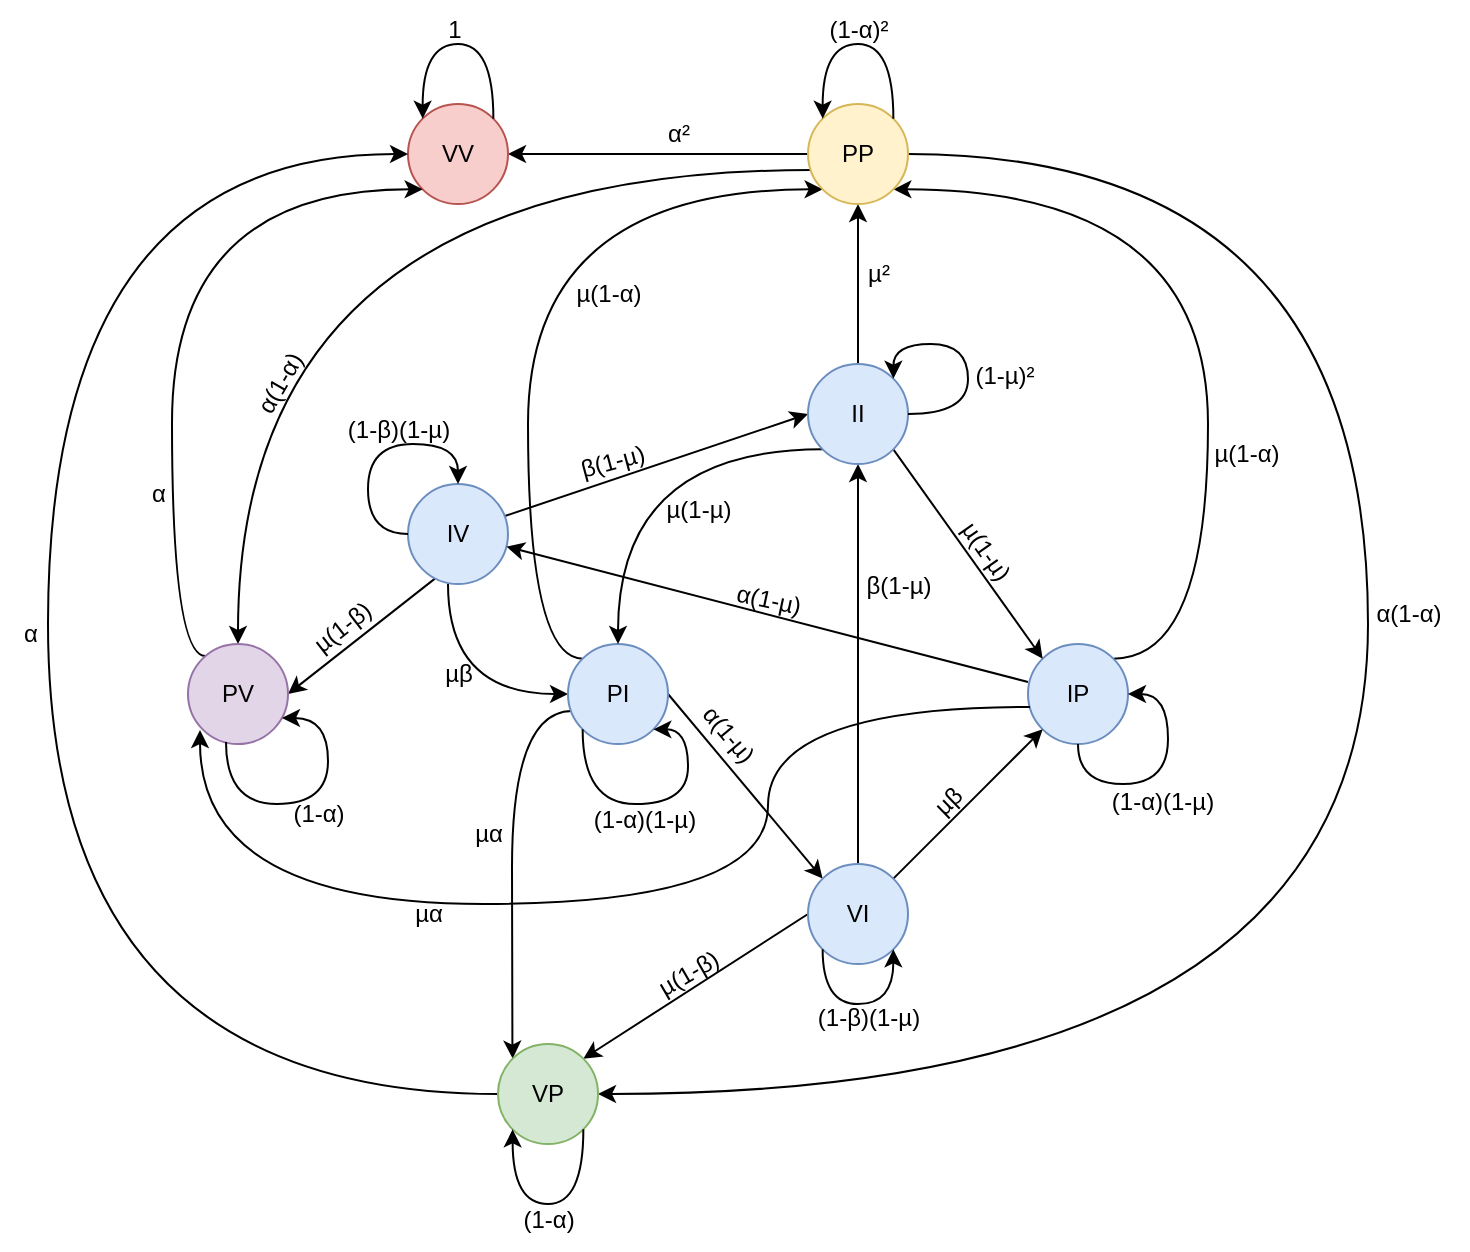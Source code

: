 <mxfile version="24.1.0" type="device">
  <diagram name="Page-1" id="hgepdnlPc19Tm47rtNh-">
    <mxGraphModel dx="819" dy="478" grid="0" gridSize="10" guides="1" tooltips="1" connect="1" arrows="1" fold="1" page="1" pageScale="1" pageWidth="1169" pageHeight="827" background="none" math="0" shadow="0">
      <root>
        <mxCell id="0" />
        <mxCell id="1" parent="0" />
        <mxCell id="3AJHq0nWAjhujt2IRdmU-25" style="edgeStyle=orthogonalEdgeStyle;curved=1;rounded=0;orthogonalLoop=1;jettySize=auto;html=1;exitX=0.5;exitY=1;exitDx=0;exitDy=0;entryX=0;entryY=0.5;entryDx=0;entryDy=0;" parent="1" target="3AJHq0nWAjhujt2IRdmU-30" edge="1">
          <mxGeometry relative="1" as="geometry">
            <mxPoint x="270.0" y="300.0" as="sourcePoint" />
            <mxPoint x="310" y="395" as="targetPoint" />
            <Array as="points">
              <mxPoint x="270" y="355" />
            </Array>
          </mxGeometry>
        </mxCell>
        <mxCell id="3AJHq0nWAjhujt2IRdmU-12" value="(1-β&lt;span style=&quot;color: rgba(0, 0, 0, 0); font-family: monospace; font-size: 0px; text-align: start;&quot;&gt;%3CmxGraphModel%3E%3Croot%3E%3CmxCell%20id%3D%220%22%2F%3E%3CmxCell%20id%3D%221%22%20parent%3D%220%22%2F%3E%3CmxCell%20id%3D%222%22%20value%3D%22%CE%B2%22%20style%3D%22text%3Bhtml%3D1%3Balign%3Dcenter%3BverticalAlign%3Dmiddle%3Bresizable%3D0%3Bpoints%3D%5B%5D%3Bautosize%3D1%3BstrokeColor%3Dnone%3BfillColor%3Dnone%3B%22%20vertex%3D%221%22%20parent%3D%221%22%3E%3CmxGeometry%20x%3D%2285%22%20y%3D%2278%22%20width%3D%2230%22%20height%3D%2230%22%20as%3D%22geometry%22%2F%3E%3C%2FmxCell%3E%3C%2Froot%3E%3C%2FmxGraphModel%3E&lt;/span&gt;&lt;span style=&quot;color: rgba(0, 0, 0, 0); font-family: monospace; font-size: 0px; text-align: start;&quot;&gt;%3CmxGraphModel%3E%3Croot%3E%3CmxCell%20id%3D%220%22%2F%3E%3CmxCell%20id%3D%221%22%20parent%3D%220%22%2F%3E%3CmxCell%20id%3D%222%22%20value%3D%22%CE%B2%22%20style%3D%22text%3Bhtml%3D1%3Balign%3Dcenter%3BverticalAlign%3Dmiddle%3Bresizable%3D0%3Bpoints%3D%5B%5D%3Bautosize%3D1%3BstrokeColor%3Dnone%3BfillColor%3Dnone%3B%22%20vertex%3D%221%22%20parent%3D%221%22%3E%3CmxGeometry%20x%3D%2285%22%20y%3D%2278%22%20width%3D%2230%22%20height%3D%2230%22%20as%3D%22geometry%22%2F%3E%3C%2FmxCell%3E%3C%2Froot%3E%3C%2FmxGraphModel%3E&lt;/span&gt;)(1-µ)" style="text;html=1;align=center;verticalAlign=middle;resizable=0;points=[];autosize=1;strokeColor=none;fillColor=none;" parent="1" vertex="1">
          <mxGeometry x="210" y="208" width="70" height="30" as="geometry" />
        </mxCell>
        <mxCell id="3AJHq0nWAjhujt2IRdmU-21" value="α" style="text;html=1;align=center;verticalAlign=middle;resizable=0;points=[];autosize=1;strokeColor=none;fillColor=none;" parent="1" vertex="1">
          <mxGeometry x="46" y="310" width="30" height="30" as="geometry" />
        </mxCell>
        <mxCell id="3AJHq0nWAjhujt2IRdmU-27" value="µβ" style="text;html=1;align=center;verticalAlign=middle;resizable=0;points=[];autosize=1;strokeColor=none;fillColor=none;" parent="1" vertex="1">
          <mxGeometry x="255" y="330" width="40" height="30" as="geometry" />
        </mxCell>
        <mxCell id="3AJHq0nWAjhujt2IRdmU-62" style="rounded=0;orthogonalLoop=1;jettySize=auto;html=1;exitX=0.97;exitY=0.32;exitDx=0;exitDy=0;entryX=0;entryY=0.5;entryDx=0;entryDy=0;exitPerimeter=0;" parent="1" source="3AJHq0nWAjhujt2IRdmU-28" target="3AJHq0nWAjhujt2IRdmU-35" edge="1">
          <mxGeometry relative="1" as="geometry" />
        </mxCell>
        <mxCell id="3AJHq0nWAjhujt2IRdmU-80" style="rounded=0;orthogonalLoop=1;jettySize=auto;html=1;exitX=0.269;exitY=0.946;exitDx=0;exitDy=0;exitPerimeter=0;entryX=1;entryY=0.5;entryDx=0;entryDy=0;" parent="1" source="3AJHq0nWAjhujt2IRdmU-28" target="3AJHq0nWAjhujt2IRdmU-73" edge="1">
          <mxGeometry relative="1" as="geometry" />
        </mxCell>
        <mxCell id="3AJHq0nWAjhujt2IRdmU-28" value="IV" style="ellipse;whiteSpace=wrap;html=1;aspect=fixed;points=[[0,0,0,0,0],[0,0.5,0,0,0],[0,1,0,0,0],[0.04,0.28,0,0,0],[0.29,0.03,0,0,0],[0.5,0,0,0,0],[0.5,1,0,0,0],[0.7,0.02,0,0,0],[0.97,0.32,0,0,0],[1,0,0,0,0],[1,0.5,0,0,0],[1,1,0,0,0]];fillColor=#dae8fc;strokeColor=#6c8ebf;" parent="1" vertex="1">
          <mxGeometry x="250" y="250" width="50" height="50" as="geometry" />
        </mxCell>
        <mxCell id="3AJHq0nWAjhujt2IRdmU-78" style="rounded=0;orthogonalLoop=1;jettySize=auto;html=1;exitX=1;exitY=0.5;exitDx=0;exitDy=0;entryX=0;entryY=0;entryDx=0;entryDy=0;" parent="1" source="3AJHq0nWAjhujt2IRdmU-30" target="3AJHq0nWAjhujt2IRdmU-32" edge="1">
          <mxGeometry relative="1" as="geometry" />
        </mxCell>
        <mxCell id="3AJHq0nWAjhujt2IRdmU-95" style="edgeStyle=orthogonalEdgeStyle;curved=1;rounded=0;orthogonalLoop=1;jettySize=auto;html=1;exitX=0;exitY=0;exitDx=0;exitDy=0;entryX=0;entryY=1;entryDx=0;entryDy=0;" parent="1" source="3AJHq0nWAjhujt2IRdmU-30" target="3AJHq0nWAjhujt2IRdmU-64" edge="1">
          <mxGeometry relative="1" as="geometry">
            <Array as="points">
              <mxPoint x="310" y="337" />
              <mxPoint x="310" y="103" />
            </Array>
          </mxGeometry>
        </mxCell>
        <mxCell id="3AJHq0nWAjhujt2IRdmU-124" style="edgeStyle=orthogonalEdgeStyle;curved=1;rounded=0;orthogonalLoop=1;jettySize=auto;html=1;exitX=0.04;exitY=0.67;exitDx=0;exitDy=0;exitPerimeter=0;entryX=0;entryY=0;entryDx=0;entryDy=0;" parent="1" source="3AJHq0nWAjhujt2IRdmU-30" target="3AJHq0nWAjhujt2IRdmU-81" edge="1">
          <mxGeometry relative="1" as="geometry">
            <Array as="points">
              <mxPoint x="302" y="364" />
              <mxPoint x="302" y="520" />
            </Array>
          </mxGeometry>
        </mxCell>
        <mxCell id="3AJHq0nWAjhujt2IRdmU-30" value="PI" style="ellipse;whiteSpace=wrap;html=1;aspect=fixed;points=[[0,0,0,0,0],[0,0.5,0,0,0],[0,1,0,0,0],[0.04,0.67,0,0,0],[0.5,0,0,0,0],[0.5,1,0,0,0],[1,0,0,0,0],[1,0.5,0,0,0],[1,1,0,0,0]];fillColor=#dae8fc;strokeColor=#6c8ebf;" parent="1" vertex="1">
          <mxGeometry x="330" y="330" width="50" height="50" as="geometry" />
        </mxCell>
        <mxCell id="3AJHq0nWAjhujt2IRdmU-96" style="edgeStyle=orthogonalEdgeStyle;curved=1;rounded=0;orthogonalLoop=1;jettySize=auto;html=1;exitX=1;exitY=0;exitDx=0;exitDy=0;entryX=1;entryY=1;entryDx=0;entryDy=0;" parent="1" source="3AJHq0nWAjhujt2IRdmU-31" target="3AJHq0nWAjhujt2IRdmU-64" edge="1">
          <mxGeometry relative="1" as="geometry">
            <Array as="points">
              <mxPoint x="650" y="337" />
              <mxPoint x="650" y="103" />
            </Array>
          </mxGeometry>
        </mxCell>
        <mxCell id="3AJHq0nWAjhujt2IRdmU-31" value="IP" style="ellipse;whiteSpace=wrap;html=1;aspect=fixed;points=[[0,0.38,0,0,0],[0.02,0.63,0,0,0],[0.12,0.16,0,0,0],[0.12,0.88,0,0,0],[0.5,0,0,0,0],[0.5,1,0,0,0],[1,0,0,0,0],[1,0.5,0,0,0],[1,1,0,0,0]];fillColor=#dae8fc;strokeColor=#6c8ebf;" parent="1" vertex="1">
          <mxGeometry x="560" y="330" width="50" height="50" as="geometry" />
        </mxCell>
        <mxCell id="3AJHq0nWAjhujt2IRdmU-37" value="" style="edgeStyle=orthogonalEdgeStyle;curved=1;rounded=0;orthogonalLoop=1;jettySize=auto;html=1;entryX=0.5;entryY=1;entryDx=0;entryDy=0;" parent="1" source="3AJHq0nWAjhujt2IRdmU-32" target="3AJHq0nWAjhujt2IRdmU-35" edge="1">
          <mxGeometry relative="1" as="geometry">
            <mxPoint x="475" y="350" as="targetPoint" />
          </mxGeometry>
        </mxCell>
        <mxCell id="3AJHq0nWAjhujt2IRdmU-79" style="rounded=0;orthogonalLoop=1;jettySize=auto;html=1;exitX=1;exitY=0;exitDx=0;exitDy=0;entryX=0;entryY=1;entryDx=0;entryDy=0;" parent="1" source="3AJHq0nWAjhujt2IRdmU-32" target="3AJHq0nWAjhujt2IRdmU-31" edge="1">
          <mxGeometry relative="1" as="geometry" />
        </mxCell>
        <mxCell id="3AJHq0nWAjhujt2IRdmU-82" style="rounded=0;orthogonalLoop=1;jettySize=auto;html=1;exitX=0;exitY=0.5;exitDx=0;exitDy=0;entryX=1;entryY=0;entryDx=0;entryDy=0;" parent="1" source="3AJHq0nWAjhujt2IRdmU-32" target="3AJHq0nWAjhujt2IRdmU-81" edge="1">
          <mxGeometry relative="1" as="geometry" />
        </mxCell>
        <mxCell id="3AJHq0nWAjhujt2IRdmU-32" value="VI" style="ellipse;whiteSpace=wrap;html=1;aspect=fixed;fillColor=#dae8fc;strokeColor=#6c8ebf;" parent="1" vertex="1">
          <mxGeometry x="450" y="440" width="50" height="50" as="geometry" />
        </mxCell>
        <mxCell id="3AJHq0nWAjhujt2IRdmU-34" value="α(1-µ)" style="text;html=1;align=center;verticalAlign=middle;resizable=0;points=[];autosize=1;strokeColor=none;fillColor=none;rotation=50;" parent="1" vertex="1">
          <mxGeometry x="380" y="360" width="60" height="30" as="geometry" />
        </mxCell>
        <mxCell id="3AJHq0nWAjhujt2IRdmU-44" style="edgeStyle=orthogonalEdgeStyle;curved=1;rounded=0;orthogonalLoop=1;jettySize=auto;html=1;exitX=0;exitY=1;exitDx=0;exitDy=0;entryX=0.5;entryY=0;entryDx=0;entryDy=0;" parent="1" source="3AJHq0nWAjhujt2IRdmU-35" target="3AJHq0nWAjhujt2IRdmU-30" edge="1">
          <mxGeometry relative="1" as="geometry" />
        </mxCell>
        <mxCell id="3AJHq0nWAjhujt2IRdmU-66" value="" style="edgeStyle=orthogonalEdgeStyle;curved=1;rounded=0;orthogonalLoop=1;jettySize=auto;html=1;" parent="1" source="3AJHq0nWAjhujt2IRdmU-35" target="3AJHq0nWAjhujt2IRdmU-64" edge="1">
          <mxGeometry relative="1" as="geometry" />
        </mxCell>
        <mxCell id="3AJHq0nWAjhujt2IRdmU-99" style="rounded=0;orthogonalLoop=1;jettySize=auto;html=1;exitX=1;exitY=1;exitDx=0;exitDy=0;entryX=0;entryY=0;entryDx=0;entryDy=0;" parent="1" source="3AJHq0nWAjhujt2IRdmU-35" target="3AJHq0nWAjhujt2IRdmU-31" edge="1">
          <mxGeometry relative="1" as="geometry" />
        </mxCell>
        <mxCell id="3AJHq0nWAjhujt2IRdmU-35" value="II" style="ellipse;whiteSpace=wrap;html=1;aspect=fixed;fillColor=#dae8fc;strokeColor=#6c8ebf;" parent="1" vertex="1">
          <mxGeometry x="450" y="190" width="50" height="50" as="geometry" />
        </mxCell>
        <mxCell id="3AJHq0nWAjhujt2IRdmU-38" value="β(1-µ)" style="text;html=1;align=center;verticalAlign=middle;resizable=0;points=[];autosize=1;strokeColor=none;fillColor=none;" parent="1" vertex="1">
          <mxGeometry x="470" y="288" width="50" height="26" as="geometry" />
        </mxCell>
        <mxCell id="3AJHq0nWAjhujt2IRdmU-46" value="µ(1-µ)" style="text;html=1;align=center;verticalAlign=middle;resizable=0;points=[];autosize=1;strokeColor=none;fillColor=none;" parent="1" vertex="1">
          <mxGeometry x="369" y="250" width="51" height="26" as="geometry" />
        </mxCell>
        <mxCell id="3AJHq0nWAjhujt2IRdmU-47" value="µ(1-µ)" style="text;html=1;align=center;verticalAlign=middle;resizable=0;points=[];autosize=1;strokeColor=none;fillColor=none;rotation=55;" parent="1" vertex="1">
          <mxGeometry x="513" y="270" width="51" height="26" as="geometry" />
        </mxCell>
        <mxCell id="3AJHq0nWAjhujt2IRdmU-53" value="µβ" style="text;html=1;align=center;verticalAlign=middle;resizable=0;points=[];autosize=1;strokeColor=none;fillColor=none;rotation=-44;" parent="1" vertex="1">
          <mxGeometry x="500" y="394" width="40" height="30" as="geometry" />
        </mxCell>
        <mxCell id="3AJHq0nWAjhujt2IRdmU-54" style="edgeStyle=orthogonalEdgeStyle;curved=1;rounded=0;orthogonalLoop=1;jettySize=auto;html=1;exitX=0;exitY=1;exitDx=0;exitDy=0;entryX=1;entryY=1;entryDx=0;entryDy=0;" parent="1" source="3AJHq0nWAjhujt2IRdmU-30" target="3AJHq0nWAjhujt2IRdmU-30" edge="1">
          <mxGeometry relative="1" as="geometry">
            <Array as="points">
              <mxPoint x="337" y="410" />
              <mxPoint x="390" y="410" />
              <mxPoint x="390" y="373" />
            </Array>
          </mxGeometry>
        </mxCell>
        <mxCell id="3AJHq0nWAjhujt2IRdmU-55" value="(1-α&lt;span style=&quot;color: rgba(0, 0, 0, 0); font-family: monospace; font-size: 0px; text-align: start;&quot;&gt;%3CmxGraphModel%3E%3Croot%3E%3CmxCell%20id%3D%220%22%2F%3E%3CmxCell%20id%3D%221%22%20parent%3D%220%22%2F%3E%3CmxCell%20id%3D%222%22%20value%3D%22%CE%B2%22%20style%3D%22text%3Bhtml%3D1%3Balign%3Dcenter%3BverticalAlign%3Dmiddle%3Bresizable%3D0%3Bpoints%3D%5B%5D%3Bautosize%3D1%3BstrokeColor%3Dnone%3BfillColor%3Dnone%3B%22%20vertex%3D%221%22%20parent%3D%221%22%3E%3CmxGeometry%20x%3D%2285%22%20y%3D%2278%22%20width%3D%2230%22%20height%3D%2230%22%20as%3D%22geometry%22%2F%3E%3C%2FmxCell%3E%3C%2Froot%3E%3C%2FmxGraphModel%3E&lt;/span&gt;&lt;span style=&quot;color: rgba(0, 0, 0, 0); font-family: monospace; font-size: 0px; text-align: start;&quot;&gt;%3CmxGraphModel%3E%3Croot%3E%3CmxCell%20id%3D%220%22%2F%3E%3CmxCell%20id%3D%221%22%20parent%3D%220%22%2F%3E%3CmxCell%20id%3D%222%22%20value%3D%22%CE%B2%22%20style%3D%22text%3Bhtml%3D1%3Balign%3Dcenter%3BverticalAlign%3Dmiddle%3Bresizable%3D0%3Bpoints%3D%5B%5D%3Bautosize%3D1%3BstrokeColor%3Dnone%3BfillColor%3Dnone%3B%22%20vertex%3D%221%22%20parent%3D%221%22%3E%3CmxGeometry%20x%3D%2285%22%20y%3D%2278%22%20width%3D%2230%22%20height%3D%2230%22%20as%3D%22geometry%22%2F%3E%3C%2FmxCell%3E%3C%2Froot%3E%3C%2FmxGraphModel%3E&lt;/span&gt;)(1-µ)" style="text;html=1;align=center;verticalAlign=middle;resizable=0;points=[];autosize=1;strokeColor=none;fillColor=none;perimeterSpacing=0;" parent="1" vertex="1">
          <mxGeometry x="333" y="403" width="70" height="30" as="geometry" />
        </mxCell>
        <mxCell id="3AJHq0nWAjhujt2IRdmU-56" style="edgeStyle=orthogonalEdgeStyle;curved=1;rounded=0;orthogonalLoop=1;jettySize=auto;html=1;exitX=0;exitY=1;exitDx=0;exitDy=0;entryX=1;entryY=1;entryDx=0;entryDy=0;" parent="1" source="3AJHq0nWAjhujt2IRdmU-32" target="3AJHq0nWAjhujt2IRdmU-32" edge="1">
          <mxGeometry relative="1" as="geometry">
            <Array as="points">
              <mxPoint x="457" y="510" />
              <mxPoint x="493" y="510" />
            </Array>
          </mxGeometry>
        </mxCell>
        <mxCell id="3AJHq0nWAjhujt2IRdmU-57" value="(1-β&lt;span style=&quot;color: rgba(0, 0, 0, 0); font-family: monospace; font-size: 0px; text-align: start;&quot;&gt;%3CmxGraphModel%3E%3Croot%3E%3CmxCell%20id%3D%220%22%2F%3E%3CmxCell%20id%3D%221%22%20parent%3D%220%22%2F%3E%3CmxCell%20id%3D%222%22%20value%3D%22%CE%B2%22%20style%3D%22text%3Bhtml%3D1%3Balign%3Dcenter%3BverticalAlign%3Dmiddle%3Bresizable%3D0%3Bpoints%3D%5B%5D%3Bautosize%3D1%3BstrokeColor%3Dnone%3BfillColor%3Dnone%3B%22%20vertex%3D%221%22%20parent%3D%221%22%3E%3CmxGeometry%20x%3D%2285%22%20y%3D%2278%22%20width%3D%2230%22%20height%3D%2230%22%20as%3D%22geometry%22%2F%3E%3C%2FmxCell%3E%3C%2Froot%3E%3C%2FmxGraphModel%3E&lt;/span&gt;&lt;span style=&quot;color: rgba(0, 0, 0, 0); font-family: monospace; font-size: 0px; text-align: start;&quot;&gt;%3CmxGraphModel%3E%3Croot%3E%3CmxCell%20id%3D%220%22%2F%3E%3CmxCell%20id%3D%221%22%20parent%3D%220%22%2F%3E%3CmxCell%20id%3D%222%22%20value%3D%22%CE%B2%22%20style%3D%22text%3Bhtml%3D1%3Balign%3Dcenter%3BverticalAlign%3Dmiddle%3Bresizable%3D0%3Bpoints%3D%5B%5D%3Bautosize%3D1%3BstrokeColor%3Dnone%3BfillColor%3Dnone%3B%22%20vertex%3D%221%22%20parent%3D%221%22%3E%3CmxGeometry%20x%3D%2285%22%20y%3D%2278%22%20width%3D%2230%22%20height%3D%2230%22%20as%3D%22geometry%22%2F%3E%3C%2FmxCell%3E%3C%2Froot%3E%3C%2FmxGraphModel%3E&lt;/span&gt;)(1-µ)" style="text;html=1;align=center;verticalAlign=middle;resizable=0;points=[];autosize=1;strokeColor=none;fillColor=none;" parent="1" vertex="1">
          <mxGeometry x="445" y="502" width="70" height="30" as="geometry" />
        </mxCell>
        <mxCell id="3AJHq0nWAjhujt2IRdmU-59" style="edgeStyle=orthogonalEdgeStyle;curved=1;rounded=0;orthogonalLoop=1;jettySize=auto;html=1;exitX=0.5;exitY=1;exitDx=0;exitDy=0;entryX=1;entryY=0.5;entryDx=0;entryDy=0;" parent="1" source="3AJHq0nWAjhujt2IRdmU-31" target="3AJHq0nWAjhujt2IRdmU-31" edge="1">
          <mxGeometry relative="1" as="geometry">
            <Array as="points">
              <mxPoint x="585" y="400" />
              <mxPoint x="630" y="400" />
              <mxPoint x="630" y="355" />
            </Array>
          </mxGeometry>
        </mxCell>
        <mxCell id="3AJHq0nWAjhujt2IRdmU-60" value="(1-α&lt;span style=&quot;color: rgba(0, 0, 0, 0); font-family: monospace; font-size: 0px; text-align: start;&quot;&gt;%3CmxGraphModel%3E%3Croot%3E%3CmxCell%20id%3D%220%22%2F%3E%3CmxCell%20id%3D%221%22%20parent%3D%220%22%2F%3E%3CmxCell%20id%3D%222%22%20value%3D%22%CE%B2%22%20style%3D%22text%3Bhtml%3D1%3Balign%3Dcenter%3BverticalAlign%3Dmiddle%3Bresizable%3D0%3Bpoints%3D%5B%5D%3Bautosize%3D1%3BstrokeColor%3Dnone%3BfillColor%3Dnone%3B%22%20vertex%3D%221%22%20parent%3D%221%22%3E%3CmxGeometry%20x%3D%2285%22%20y%3D%2278%22%20width%3D%2230%22%20height%3D%2230%22%20as%3D%22geometry%22%2F%3E%3C%2FmxCell%3E%3C%2Froot%3E%3C%2FmxGraphModel%3E&lt;/span&gt;&lt;span style=&quot;color: rgba(0, 0, 0, 0); font-family: monospace; font-size: 0px; text-align: start;&quot;&gt;%3CmxGraphModel%3E%3Croot%3E%3CmxCell%20id%3D%220%22%2F%3E%3CmxCell%20id%3D%221%22%20parent%3D%220%22%2F%3E%3CmxCell%20id%3D%222%22%20value%3D%22%CE%B2%22%20style%3D%22text%3Bhtml%3D1%3Balign%3Dcenter%3BverticalAlign%3Dmiddle%3Bresizable%3D0%3Bpoints%3D%5B%5D%3Bautosize%3D1%3BstrokeColor%3Dnone%3BfillColor%3Dnone%3B%22%20vertex%3D%221%22%20parent%3D%221%22%3E%3CmxGeometry%20x%3D%2285%22%20y%3D%2278%22%20width%3D%2230%22%20height%3D%2230%22%20as%3D%22geometry%22%2F%3E%3C%2FmxCell%3E%3C%2Froot%3E%3C%2FmxGraphModel%3E&lt;/span&gt;)(1-µ)" style="text;html=1;align=center;verticalAlign=middle;resizable=0;points=[];autosize=1;strokeColor=none;fillColor=none;" parent="1" vertex="1">
          <mxGeometry x="592" y="394" width="70" height="30" as="geometry" />
        </mxCell>
        <mxCell id="3AJHq0nWAjhujt2IRdmU-63" value="β(1-µ)" style="text;html=1;align=center;verticalAlign=middle;resizable=0;points=[];autosize=1;strokeColor=none;fillColor=none;rotation=-15;" parent="1" vertex="1">
          <mxGeometry x="322" y="224" width="60" height="30" as="geometry" />
        </mxCell>
        <mxCell id="3AJHq0nWAjhujt2IRdmU-102" style="edgeStyle=orthogonalEdgeStyle;curved=1;rounded=0;orthogonalLoop=1;jettySize=auto;html=1;exitX=1;exitY=0.5;exitDx=0;exitDy=0;entryX=1;entryY=0.5;entryDx=0;entryDy=0;" parent="1" source="3AJHq0nWAjhujt2IRdmU-64" target="3AJHq0nWAjhujt2IRdmU-81" edge="1">
          <mxGeometry relative="1" as="geometry">
            <Array as="points">
              <mxPoint x="730" y="85" />
              <mxPoint x="730" y="555" />
            </Array>
          </mxGeometry>
        </mxCell>
        <mxCell id="3AJHq0nWAjhujt2IRdmU-106" style="edgeStyle=orthogonalEdgeStyle;curved=1;rounded=0;orthogonalLoop=1;jettySize=auto;html=1;exitX=0.03;exitY=0.66;exitDx=0;exitDy=0;exitPerimeter=0;entryX=0.5;entryY=0;entryDx=0;entryDy=0;entryPerimeter=0;" parent="1" source="3AJHq0nWAjhujt2IRdmU-64" target="3AJHq0nWAjhujt2IRdmU-73" edge="1">
          <mxGeometry relative="1" as="geometry" />
        </mxCell>
        <mxCell id="3AJHq0nWAjhujt2IRdmU-116" style="edgeStyle=orthogonalEdgeStyle;curved=1;rounded=0;orthogonalLoop=1;jettySize=auto;html=1;exitX=0;exitY=0.5;exitDx=0;exitDy=0;exitPerimeter=0;entryX=1;entryY=0.5;entryDx=0;entryDy=0;" parent="1" source="3AJHq0nWAjhujt2IRdmU-64" target="3AJHq0nWAjhujt2IRdmU-70" edge="1">
          <mxGeometry relative="1" as="geometry" />
        </mxCell>
        <mxCell id="3AJHq0nWAjhujt2IRdmU-64" value="PP" style="ellipse;whiteSpace=wrap;html=1;aspect=fixed;points=[[0,0.5,0,0,0],[0,1,0,0,0],[0.03,0.66,0,0,0],[0.06,0.27,0,0,0],[0.22,0.06,0,0,0],[0.5,0,0,0,0],[0.5,1,0,0,0],[1,0,0,0,0],[1,0.5,0,0,0],[1,1,0,0,0]];fillColor=#fff2cc;strokeColor=#d6b656;" parent="1" vertex="1">
          <mxGeometry x="450" y="60" width="50" height="50" as="geometry" />
        </mxCell>
        <mxCell id="3AJHq0nWAjhujt2IRdmU-65" style="edgeStyle=orthogonalEdgeStyle;curved=1;rounded=0;orthogonalLoop=1;jettySize=auto;html=1;exitX=1;exitY=0.5;exitDx=0;exitDy=0;entryX=1;entryY=0;entryDx=0;entryDy=0;" parent="1" source="3AJHq0nWAjhujt2IRdmU-35" target="3AJHq0nWAjhujt2IRdmU-35" edge="1">
          <mxGeometry relative="1" as="geometry">
            <Array as="points">
              <mxPoint x="530" y="215" />
              <mxPoint x="530" y="180" />
              <mxPoint x="493" y="180" />
            </Array>
          </mxGeometry>
        </mxCell>
        <mxCell id="3AJHq0nWAjhujt2IRdmU-67" value="µ²" style="text;html=1;align=center;verticalAlign=middle;resizable=0;points=[];autosize=1;strokeColor=none;fillColor=none;" parent="1" vertex="1">
          <mxGeometry x="470" y="130" width="30" height="30" as="geometry" />
        </mxCell>
        <mxCell id="3AJHq0nWAjhujt2IRdmU-68" value="&lt;span style=&quot;color: rgba(0, 0, 0, 0); font-family: monospace; font-size: 0px; text-align: start;&quot;&gt;%3CmxGraphModel%3E%3Croot%3E%3CmxCell%20id%3D%220%22%2F%3E%3CmxCell%20id%3D%221%22%20parent%3D%220%22%2F%3E%3CmxCell%20id%3D%222%22%20value%3D%22%CE%B2%22%20style%3D%22text%3Bhtml%3D1%3Balign%3Dcenter%3BverticalAlign%3Dmiddle%3Bresizable%3D0%3Bpoints%3D%5B%5D%3Bautosize%3D1%3BstrokeColor%3Dnone%3BfillColor%3Dnone%3B%22%20vertex%3D%221%22%20parent%3D%221%22%3E%3CmxGeometry%20x%3D%2285%22%20y%3D%2278%22%20width%3D%2230%22%20height%3D%2230%22%20as%3D%22geometry%22%2F%3E%3C%2FmxCell%3E%3C%2Froot%3E%3C%2FmxGraphModel%3E&lt;/span&gt;&lt;span style=&quot;color: rgba(0, 0, 0, 0); font-family: monospace; font-size: 0px; text-align: start;&quot;&gt;%3CmxGraphModel%3E%3Croot%3E%3CmxCell%20id%3D%220%22%2F%3E%3CmxCell%20id%3D%221%22%20parent%3D%220%22%2F%3E%3CmxCell%20id%3D%222%22%20value%3D%22%CE%B2%22%20style%3D%22text%3Bhtml%3D1%3Balign%3Dcenter%3BverticalAlign%3Dmiddle%3Bresizable%3D0%3Bpoints%3D%5B%5D%3Bautosize%3D1%3BstrokeColor%3Dnone%3BfillColor%3Dnone%3B%22%20vertex%3D%221%22%20parent%3D%221%22%3E%3CmxGeometry%20x%3D%2285%22%20y%3D%2278%22%20width%3D%2230%22%20height%3D%2230%22%20as%3D%22geometry%22%2F%3E%3C%2FmxCell%3E%3C%2Froot%3E%3C%2FmxGraphMo&lt;/span&gt;(1-µ)²" style="text;html=1;align=center;verticalAlign=middle;resizable=0;points=[];autosize=1;strokeColor=none;fillColor=none;" parent="1" vertex="1">
          <mxGeometry x="523" y="181" width="50" height="30" as="geometry" />
        </mxCell>
        <mxCell id="3AJHq0nWAjhujt2IRdmU-70" value="VV" style="ellipse;whiteSpace=wrap;html=1;aspect=fixed;fillColor=#f8cecc;strokeColor=#b85450;" parent="1" vertex="1">
          <mxGeometry x="250" y="60" width="50" height="50" as="geometry" />
        </mxCell>
        <mxCell id="3AJHq0nWAjhujt2IRdmU-72" value="α²" style="text;html=1;align=center;verticalAlign=middle;resizable=0;points=[];autosize=1;strokeColor=none;fillColor=none;" parent="1" vertex="1">
          <mxGeometry x="370" y="60" width="30" height="30" as="geometry" />
        </mxCell>
        <mxCell id="PgHViZF3gXw06hLWVIXG-2" style="edgeStyle=orthogonalEdgeStyle;curved=1;rounded=0;orthogonalLoop=1;jettySize=auto;html=1;entryX=0;entryY=1;entryDx=0;entryDy=0;" parent="1" source="3AJHq0nWAjhujt2IRdmU-73" target="3AJHq0nWAjhujt2IRdmU-70" edge="1">
          <mxGeometry relative="1" as="geometry">
            <Array as="points">
              <mxPoint x="132" y="336" />
              <mxPoint x="132" y="103" />
            </Array>
          </mxGeometry>
        </mxCell>
        <mxCell id="3AJHq0nWAjhujt2IRdmU-73" value="PV" style="ellipse;whiteSpace=wrap;html=1;aspect=fixed;points=[[0,0.5,0,0,0],[0.12,0.12,0,0,0],[0.12,0.86,0,0,0],[0.38,0.98,0,0,0],[0.5,0,0,0,0],[0.94,0.74,0,0,0],[1,0,0,0,0],[1,0.5,0,0,0]];fillColor=#e1d5e7;strokeColor=#9673a6;" parent="1" vertex="1">
          <mxGeometry x="140" y="330" width="50" height="50" as="geometry" />
        </mxCell>
        <mxCell id="3AJHq0nWAjhujt2IRdmU-89" style="edgeStyle=orthogonalEdgeStyle;curved=1;rounded=0;orthogonalLoop=1;jettySize=auto;html=1;exitX=0;exitY=0.5;exitDx=0;exitDy=0;entryX=0;entryY=0.5;entryDx=0;entryDy=0;" parent="1" source="3AJHq0nWAjhujt2IRdmU-81" target="3AJHq0nWAjhujt2IRdmU-70" edge="1">
          <mxGeometry relative="1" as="geometry">
            <Array as="points">
              <mxPoint x="70" y="555" />
              <mxPoint x="70" y="85" />
            </Array>
          </mxGeometry>
        </mxCell>
        <mxCell id="3AJHq0nWAjhujt2IRdmU-81" value="VP" style="ellipse;whiteSpace=wrap;html=1;aspect=fixed;fillColor=#d5e8d4;strokeColor=#82b366;" parent="1" vertex="1">
          <mxGeometry x="295" y="530" width="50" height="50" as="geometry" />
        </mxCell>
        <mxCell id="3AJHq0nWAjhujt2IRdmU-83" value="µ(1-β)" style="text;html=1;align=center;verticalAlign=middle;resizable=0;points=[];autosize=1;strokeColor=none;fillColor=none;rotation=-30;" parent="1" vertex="1">
          <mxGeometry x="360" y="480" width="60" height="30" as="geometry" />
        </mxCell>
        <mxCell id="3AJHq0nWAjhujt2IRdmU-85" value="(1-α&lt;span style=&quot;color: rgba(0, 0, 0, 0); font-family: monospace; font-size: 0px; text-align: start;&quot;&gt;%3CmxGraphModel%3E%3Croot%3E%3CmxCell%20id%3D%220%22%2F%3E%3CmxCell%20id%3D%221%22%20parent%3D%220%22%2F%3E%3CmxCell%20id%3D%222%22%20value%3D%22%CE%B2%22%20style%3D%22text%3Bhtml%3D1%3Balign%3Dcenter%3BverticalAlign%3Dmiddle%3Bresizable%3D0%3Bpoints%3D%5B%5D%3Bautosize%3D1%3BstrokeColor%3Dnone%3BfillColor%3Dnone%3B%22%20vertex%3D%221%22%20parent%3D%221%22%3E%3CmxGeometry%20x%3D%2285%22%20y%3D%2278%22%20width%3D%2230%22%20height%3D%2230%22%20as%3D%22geometry%22%2F%3E%3C%2FmxCell%3E%3C%2Froot%3E%3C%2FmxGraphModel%3E&lt;/span&gt;&lt;span style=&quot;color: rgba(0, 0, 0, 0); font-family: monospace; font-size: 0px; text-align: start;&quot;&gt;%3CmxGraphModel%3E%3Croot%3E%3CmxCell%20id%3D%220%22%2F%3E%3CmxCell%20id%3D%221%22%20parent%3D%220%22%2F%3E%3CmxCell%20id%3D%222%22%20value%3D%22%CE%B2%22%20style%3D%22text%3Bhtml%3D1%3Balign%3Dcenter%3BverticalAlign%3Dmiddle%3Bresizable%3D0%3Bpoints%3D%5B%5D%3Bautosize%3D1%3BstrokeColor%3Dnone%3BfillColor%3Dnone%3B%22%20vertex%3D%221%22%20parent%3D%221%22%3E%3CmxGeometry%20x%3D%2285%22%20y%3D%2278%22%20width%3D%2230%22%20height%3D%2230%22%20as%3D%22geometry%22%2F%3E%3C%2FmxCell%3E%3C%2Froot%3E%3C%2FmxGraphModel%3E&lt;/span&gt;)" style="text;html=1;align=center;verticalAlign=middle;resizable=0;points=[];autosize=1;strokeColor=none;fillColor=none;" parent="1" vertex="1">
          <mxGeometry x="295" y="603" width="50" height="30" as="geometry" />
        </mxCell>
        <mxCell id="3AJHq0nWAjhujt2IRdmU-87" value="&lt;span style=&quot;color: rgba(0, 0, 0, 0); font-family: monospace; font-size: 0px; text-align: start;&quot;&gt;%3CmxGraphModel%3E%3Croot%3E%3CmxCell%20id%3D%220%22%2F%3E%3CmxCell%20id%3D%221%22%20parent%3D%220%22%2F%3E%3CmxCell%20id%3D%222%22%20value%3D%22%CE%B2%22%20style%3D%22text%3Bhtml%3D1%3Balign%3Dcenter%3BverticalAlign%3Dmiddle%3Bresizable%3D0%3Bpoints%3D%5B%5D%3Bautosize%3D1%3BstrokeColor%3Dnone%3BfillColor%3Dnone%3B%22%20vertex%3D%221%22%20parent%3D%221%22%3E%3CmxGeometry%20x%3D%2285%22%20y%3D%2278%22%20width%3D%2230%22%20height%3D%2230%22%20as%3D%22geometry%22%2F%3E%3C%2FmxCell%3E%3C%2Froot%3E%3C%2FmxGraphModel%3E&lt;/span&gt;&lt;span style=&quot;color: rgba(0, 0, 0, 0); font-family: monospace; font-size: 0px; text-align: start;&quot;&gt;%3CmxGraphModel%3E%3Croot%3E%3CmxCell%20id%3D%220%22%2F%3E%3CmxCell%20id%3D%221%22%20parent%3D%220%22%2F%3E%3CmxCell%20id%3D%222%22%20value%3D%22%CE%B2%22%20style%3D%22text%3Bhtml%3D1%3Balign%3Dcenter%3BverticalAlign%3Dmiddle%3Bresizable%3D0%3Bpoints%3D%5B%5D%3Bautosize%3D1%3BstrokeColor%3Dnone%3BfillColor%3Dnone%3B%22%20vertex%3D%221%22%20parent%3D%221%22%3E%3CmxGeometry%20x%3D%2285%22%20y%3D%2278%22%20width%3D%2230%22%20height%3D%2230%22%20as%3D%22geometry%22%2F%3E%3C%2FmxCell%3E%3C%2Froot%3E%3C%2FmxGraphMo&lt;/span&gt;(1-α)²" style="text;html=1;align=center;verticalAlign=middle;resizable=0;points=[];autosize=1;strokeColor=none;fillColor=none;" parent="1" vertex="1">
          <mxGeometry x="450" y="8" width="50" height="30" as="geometry" />
        </mxCell>
        <mxCell id="3AJHq0nWAjhujt2IRdmU-92" value="α" style="text;html=1;align=center;verticalAlign=middle;resizable=0;points=[];autosize=1;strokeColor=none;fillColor=none;" parent="1" vertex="1">
          <mxGeometry x="110" y="240" width="30" height="30" as="geometry" />
        </mxCell>
        <mxCell id="3AJHq0nWAjhujt2IRdmU-93" style="edgeStyle=orthogonalEdgeStyle;curved=1;rounded=0;orthogonalLoop=1;jettySize=auto;html=1;exitX=1;exitY=0;exitDx=0;exitDy=0;entryX=0;entryY=0;entryDx=0;entryDy=0;" parent="1" source="3AJHq0nWAjhujt2IRdmU-70" target="3AJHq0nWAjhujt2IRdmU-70" edge="1">
          <mxGeometry relative="1" as="geometry">
            <Array as="points">
              <mxPoint x="293" y="30" />
              <mxPoint x="257" y="30" />
            </Array>
          </mxGeometry>
        </mxCell>
        <mxCell id="3AJHq0nWAjhujt2IRdmU-94" value="1" style="text;html=1;align=center;verticalAlign=middle;resizable=0;points=[];autosize=1;strokeColor=none;fillColor=none;" parent="1" vertex="1">
          <mxGeometry x="258" y="8" width="30" height="30" as="geometry" />
        </mxCell>
        <mxCell id="3AJHq0nWAjhujt2IRdmU-97" value="µ&lt;span style=&quot;color: rgba(0, 0, 0, 0); font-family: monospace; font-size: 0px; text-align: start;&quot;&gt;%3CmxGraphModel%3E%3Croot%3E%3CmxCell%20id%3D%220%22%2F%3E%3CmxCell%20id%3D%221%22%20parent%3D%220%22%2F%3E%3CmxCell%20id%3D%222%22%20value%3D%22%CE%B2%22%20style%3D%22text%3Bhtml%3D1%3Balign%3Dcenter%3BverticalAlign%3Dmiddle%3Bresizable%3D0%3Bpoints%3D%5B%5D%3Bautosize%3D1%3BstrokeColor%3Dnone%3BfillColor%3Dnone%3B%22%20vertex%3D%221%22%20parent%3D%221%22%3E%3CmxGeometry%20x%3D%2285%22%20y%3D%2278%22%20width%3D%2230%22%20height%3D%2230%22%20as%3D%22geometry%22%2F%3E%3C%2FmxCell%3E%3C%2Froot%3E%3C%2FmxGraphModel%3E&lt;/span&gt;&lt;span style=&quot;color: rgba(0, 0, 0, 0); font-family: monospace; font-size: 0px; text-align: start;&quot;&gt;%3CmxGraphModel%3E%3Croot%3E%3CmxCell%20id%3D%220%22%2F%3E%3CmxCell%20id%3D%221%22%20parent%3D%220%22%2F%3E%3CmxCell%20id%3D%222%22%20value%3D%22%CE%B2%22%20style%3D%22text%3Bhtml%3D1%3Balign%3Dcenter%3BverticalAlign%3Dmiddle%3Bresizable%3D0%3Bpoints%3D%5B%5D%3Bautosize%3D1%3BstrokeColor%3Dnone%3BfillColor%3Dnone%3B%22%20vertex%3D%221%22%20parent%3D%221%22%3E%3CmxGeometry%20x%3D%2285%22%20y%3D%2278%22%20width%3D%2230%22%20height%3D%2230%22%20as%3D%22geometry%22%2F%3E%3C%2FmxCell%3E%3C%2Froot%3E%3C%2FmxGraphMo&lt;/span&gt;(1-α)" style="text;html=1;align=center;verticalAlign=middle;resizable=0;points=[];autosize=1;strokeColor=none;fillColor=none;" parent="1" vertex="1">
          <mxGeometry x="639" y="220" width="60" height="30" as="geometry" />
        </mxCell>
        <mxCell id="3AJHq0nWAjhujt2IRdmU-98" value="µ&lt;span style=&quot;color: rgba(0, 0, 0, 0); font-family: monospace; font-size: 0px; text-align: start;&quot;&gt;%3CmxGraphModel%3E%3Croot%3E%3CmxCell%20id%3D%220%22%2F%3E%3CmxCell%20id%3D%221%22%20parent%3D%220%22%2F%3E%3CmxCell%20id%3D%222%22%20value%3D%22%CE%B2%22%20style%3D%22text%3Bhtml%3D1%3Balign%3Dcenter%3BverticalAlign%3Dmiddle%3Bresizable%3D0%3Bpoints%3D%5B%5D%3Bautosize%3D1%3BstrokeColor%3Dnone%3BfillColor%3Dnone%3B%22%20vertex%3D%221%22%20parent%3D%221%22%3E%3CmxGeometry%20x%3D%2285%22%20y%3D%2278%22%20width%3D%2230%22%20height%3D%2230%22%20as%3D%22geometry%22%2F%3E%3C%2FmxCell%3E%3C%2Froot%3E%3C%2FmxGraphModel%3E&lt;/span&gt;&lt;span style=&quot;color: rgba(0, 0, 0, 0); font-family: monospace; font-size: 0px; text-align: start;&quot;&gt;%3CmxGraphModel%3E%3Croot%3E%3CmxCell%20id%3D%220%22%2F%3E%3CmxCell%20id%3D%221%22%20parent%3D%220%22%2F%3E%3CmxCell%20id%3D%222%22%20value%3D%22%CE%B2%22%20style%3D%22text%3Bhtml%3D1%3Balign%3Dcenter%3BverticalAlign%3Dmiddle%3Bresizable%3D0%3Bpoints%3D%5B%5D%3Bautosize%3D1%3BstrokeColor%3Dnone%3BfillColor%3Dnone%3B%22%20vertex%3D%221%22%20parent%3D%221%22%3E%3CmxGeometry%20x%3D%2285%22%20y%3D%2278%22%20width%3D%2230%22%20height%3D%2230%22%20as%3D%22geometry%22%2F%3E%3C%2FmxCell%3E%3C%2Froot%3E%3C%2FmxGraphMo&lt;/span&gt;(1-α)" style="text;html=1;align=center;verticalAlign=middle;resizable=0;points=[];autosize=1;strokeColor=none;fillColor=none;" parent="1" vertex="1">
          <mxGeometry x="320" y="140" width="60" height="30" as="geometry" />
        </mxCell>
        <mxCell id="3AJHq0nWAjhujt2IRdmU-100" style="edgeStyle=orthogonalEdgeStyle;curved=1;rounded=0;orthogonalLoop=1;jettySize=auto;html=1;exitX=1;exitY=0;exitDx=0;exitDy=0;entryX=0;entryY=0;entryDx=0;entryDy=0;" parent="1" source="3AJHq0nWAjhujt2IRdmU-64" target="3AJHq0nWAjhujt2IRdmU-64" edge="1">
          <mxGeometry relative="1" as="geometry">
            <Array as="points">
              <mxPoint x="493" y="30" />
              <mxPoint x="457" y="30" />
            </Array>
          </mxGeometry>
        </mxCell>
        <mxCell id="3AJHq0nWAjhujt2IRdmU-101" style="edgeStyle=orthogonalEdgeStyle;curved=1;rounded=0;orthogonalLoop=1;jettySize=auto;html=1;exitX=1;exitY=1;exitDx=0;exitDy=0;entryX=0;entryY=1;entryDx=0;entryDy=0;" parent="1" source="3AJHq0nWAjhujt2IRdmU-81" target="3AJHq0nWAjhujt2IRdmU-81" edge="1">
          <mxGeometry relative="1" as="geometry">
            <Array as="points">
              <mxPoint x="338" y="610" />
              <mxPoint x="302" y="610" />
            </Array>
          </mxGeometry>
        </mxCell>
        <mxCell id="3AJHq0nWAjhujt2IRdmU-111" style="edgeStyle=orthogonalEdgeStyle;curved=1;rounded=0;orthogonalLoop=1;jettySize=auto;html=1;exitX=0.38;exitY=0.98;exitDx=0;exitDy=0;exitPerimeter=0;entryX=0.94;entryY=0.74;entryDx=0;entryDy=0;entryPerimeter=0;" parent="1" source="3AJHq0nWAjhujt2IRdmU-73" target="3AJHq0nWAjhujt2IRdmU-73" edge="1">
          <mxGeometry relative="1" as="geometry">
            <Array as="points">
              <mxPoint x="159" y="410" />
              <mxPoint x="210" y="410" />
              <mxPoint x="210" y="367" />
            </Array>
          </mxGeometry>
        </mxCell>
        <mxCell id="3AJHq0nWAjhujt2IRdmU-112" value="µ(1-β)" style="text;html=1;align=center;verticalAlign=middle;resizable=0;points=[];autosize=1;strokeColor=none;fillColor=none;rotation=-38;" parent="1" vertex="1">
          <mxGeometry x="187" y="307" width="60" height="30" as="geometry" />
        </mxCell>
        <mxCell id="3AJHq0nWAjhujt2IRdmU-113" value="(1-α)" style="text;html=1;align=center;verticalAlign=middle;resizable=0;points=[];autosize=1;strokeColor=none;fillColor=none;" parent="1" vertex="1">
          <mxGeometry x="180" y="400" width="50" height="30" as="geometry" />
        </mxCell>
        <mxCell id="3AJHq0nWAjhujt2IRdmU-114" value="α&lt;span style=&quot;color: rgba(0, 0, 0, 0); font-family: monospace; font-size: 0px; text-align: start;&quot;&gt;%&lt;/span&gt;(1-α&lt;span style=&quot;color: rgba(0, 0, 0, 0); font-family: monospace; font-size: 0px; text-align: start;&quot;&gt;%3CmxGraphModel%3E%3Croot%3E%3CmxCell%20id%3D%220%22%2F%3E%3CmxCell%20id%3D%221%22%20parent%3D%220%22%2F%3E%3CmxCell%20id%3D%222%22%20value%3D%22%CE%B2%22%20style%3D%22text%3Bhtml%3D1%3Balign%3Dcenter%3BverticalAlign%3Dmiddle%3Bresizable%3D0%3Bpoints%3D%5B%5D%3Bautosize%3D1%3BstrokeColor%3Dnone%3BfillColor%3Dnone%3B%22%20vertex%3D%221%22%20parent%3D%221%22%3E%3CmxGeometry%20x%3D%2285%22%20y%3D%2278%22%20width%3D%2230%22%20height%3D%2230%22%20as%3D%22geometry%22%2F%3E%3C%2FmxCell%3E%3C%2Froot%3E%3C%2FmxGraphModel%3E&lt;/span&gt;&lt;span style=&quot;color: rgba(0, 0, 0, 0); font-family: monospace; font-size: 0px; text-align: start;&quot;&gt;%3CmxGraphModel%3E%3Croot%3E%3CmxCell%20id%3D%220%22%2F%3E%3CmxCell%20id%3D%221%22%20parent%3D%220%22%2F%3E%3CmxCell%20id%3D%222%22%20value%3D%22%CE%B2%22%20style%3D%22text%3Bhtml%3D1%3Balign%3Dcenter%3BverticalAlign%3Dmiddle%3Bresizable%3D0%3Bpoints%3D%5B%5D%3Bautosize%3D1%3BstrokeColor%3Dnone%3BfillColor%3Dnone%3B%22%20vertex%3D%221%22%20parent%3D%221%22%3E%3CmxGeometry%20x%3D%2285%22%20y%3D%2278%22%20width%3D%2230%22%20height%3D%2230%22%20as%3D%22geometry%22%2F%3E%3C%2FmxCell%3E%3C%2Froot%3E%3C%2FmxGraphModel%3E&lt;/span&gt;)" style="text;html=1;align=center;verticalAlign=middle;resizable=0;points=[];autosize=1;strokeColor=none;fillColor=none;" parent="1" vertex="1">
          <mxGeometry x="720" y="300" width="60" height="30" as="geometry" />
        </mxCell>
        <mxCell id="3AJHq0nWAjhujt2IRdmU-115" value="α&lt;span style=&quot;color: rgba(0, 0, 0, 0); font-family: monospace; font-size: 0px; text-align: start;&quot;&gt;%&lt;/span&gt;(1-α&lt;span style=&quot;color: rgba(0, 0, 0, 0); font-family: monospace; font-size: 0px; text-align: start;&quot;&gt;%3CmxGraphModel%3E%3Croot%3E%3CmxCell%20id%3D%220%22%2F%3E%3CmxCell%20id%3D%221%22%20parent%3D%220%22%2F%3E%3CmxCell%20id%3D%222%22%20value%3D%22%CE%B2%22%20style%3D%22text%3Bhtml%3D1%3Balign%3Dcenter%3BverticalAlign%3Dmiddle%3Bresizable%3D0%3Bpoints%3D%5B%5D%3Bautosize%3D1%3BstrokeColor%3Dnone%3BfillColor%3Dnone%3B%22%20vertex%3D%221%22%20parent%3D%221%22%3E%3CmxGeometry%20x%3D%2285%22%20y%3D%2278%22%20width%3D%2230%22%20height%3D%2230%22%20as%3D%22geometry%22%2F%3E%3C%2FmxCell%3E%3C%2Froot%3E%3C%2FmxGraphModel%3E&lt;/span&gt;&lt;span style=&quot;color: rgba(0, 0, 0, 0); font-family: monospace; font-size: 0px; text-align: start;&quot;&gt;%3CmxGraphModel%3E%3Croot%3E%3CmxCell%20id%3D%220%22%2F%3E%3CmxCell%20id%3D%221%22%20parent%3D%220%22%2F%3E%3CmxCell%20id%3D%222%22%20value%3D%22%CE%B2%22%20style%3D%22text%3Bhtml%3D1%3Balign%3Dcenter%3BverticalAlign%3Dmiddle%3Bresizable%3D0%3Bpoints%3D%5B%5D%3Bautosize%3D1%3BstrokeColor%3Dnone%3BfillColor%3Dnone%3B%22%20vertex%3D%221%22%20parent%3D%221%22%3E%3CmxGeometry%20x%3D%2285%22%20y%3D%2278%22%20width%3D%2230%22%20height%3D%2230%22%20as%3D%22geometry%22%2F%3E%3C%2FmxCell%3E%3C%2Froot%3E%3C%2FmxGraphModel%3E&lt;/span&gt;)" style="text;html=1;align=center;verticalAlign=middle;resizable=0;points=[];autosize=1;strokeColor=none;fillColor=none;rotation=-60;" parent="1" vertex="1">
          <mxGeometry x="156" y="185" width="60" height="30" as="geometry" />
        </mxCell>
        <mxCell id="3AJHq0nWAjhujt2IRdmU-118" style="edgeStyle=orthogonalEdgeStyle;curved=1;rounded=0;orthogonalLoop=1;jettySize=auto;html=1;exitX=0;exitY=0.5;exitDx=0;exitDy=0;exitPerimeter=0;entryX=0.5;entryY=0;entryDx=0;entryDy=0;entryPerimeter=0;" parent="1" source="3AJHq0nWAjhujt2IRdmU-28" target="3AJHq0nWAjhujt2IRdmU-28" edge="1">
          <mxGeometry relative="1" as="geometry">
            <Array as="points">
              <mxPoint x="230" y="275" />
              <mxPoint x="230" y="230" />
              <mxPoint x="275" y="230" />
            </Array>
          </mxGeometry>
        </mxCell>
        <mxCell id="3AJHq0nWAjhujt2IRdmU-130" style="edgeStyle=orthogonalEdgeStyle;curved=1;rounded=0;orthogonalLoop=1;jettySize=auto;html=1;exitX=0.02;exitY=0.63;exitDx=0;exitDy=0;exitPerimeter=0;entryX=0.12;entryY=0.86;entryDx=0;entryDy=0;entryPerimeter=0;" parent="1" source="3AJHq0nWAjhujt2IRdmU-31" target="3AJHq0nWAjhujt2IRdmU-73" edge="1">
          <mxGeometry relative="1" as="geometry">
            <Array as="points">
              <mxPoint x="430" y="362" />
              <mxPoint x="430" y="460" />
              <mxPoint x="146" y="460" />
            </Array>
          </mxGeometry>
        </mxCell>
        <mxCell id="3AJHq0nWAjhujt2IRdmU-131" value="µα&lt;span style=&quot;color: rgba(0, 0, 0, 0); font-family: monospace; font-size: 0px; text-align: start;&quot;&gt;%3CmxGraphModel%3E%3Croot%3E%3CmxCell%20id%3D%220%22%2F%3E%3CmxCell%20id%3D%221%22%20parent%3D%220%22%2F%3E%3CmxCell%20id%3D%222%22%20value%3D%22%CE%B2%22%20style%3D%22text%3Bhtml%3D1%3Balign%3Dcenter%3BverticalAlign%3Dmiddle%3Bresizable%3D0%3Bpoints%3D%5B%5D%3Bautosize%3D1%3BstrokeColor%3Dnone%3BfillColor%3Dnone%3B%22%20vertex%3D%221%22%20parent%3D%221%22%3E%3CmxGeometry%20x%3D%2285%22%20y%3D%2278%22%20width%3D%2230%22%20height%3D%2230%22%20as%3D%22geometry%22%2F%3E%3C%2FmxCell%3E%3C%2Froot%3E%3C%2FmxGraphModel%3E&lt;/span&gt;&lt;span style=&quot;color: rgba(0, 0, 0, 0); font-family: monospace; font-size: 0px; text-align: start;&quot;&gt;%3CmxGraphModel%3E%3Croot%3E%3CmxCell%20id%3D%220%22%2F%3E%3CmxCell%20id%3D%221%22%20parent%3D%220%22%2F%3E%3CmxCell%20id%3D%222%22%20value%3D%22%CE%B2%22%20style%3D%22text%3Bhtml%3D1%3Balign%3Dcenter%3BverticalAlign%3Dmiddle%3Bresizable%3D0%3Bpoints%3D%5B%5D%3Bautosize%3D1%3BstrokeColor%3Dnone%3BfillColor%3Dnone%3B%22%20vertex%3D%221%22%20parent%3D%221%22%3E%3CmxGeometry%20x%3D%2285%22%20y%3D%2278%22%20width%3D%2230%22%20height%3D%2230%22%20as%3D%22geometry%22%2F%3E%3C%2FmxCell%3E%3C%2Froot%3E%3C%2FmxGraphModel%E&lt;/span&gt;" style="text;html=1;align=center;verticalAlign=middle;resizable=0;points=[];autosize=1;strokeColor=none;fillColor=none;" parent="1" vertex="1">
          <mxGeometry x="270" y="410" width="40" height="30" as="geometry" />
        </mxCell>
        <mxCell id="3AJHq0nWAjhujt2IRdmU-132" value="µα&lt;span style=&quot;color: rgba(0, 0, 0, 0); font-family: monospace; font-size: 0px; text-align: start;&quot;&gt;%3CmxGraphModel%3E%3Croot%3E%3CmxCell%20id%3D%220%22%2F%3E%3CmxCell%20id%3D%221%22%20parent%3D%220%22%2F%3E%3CmxCell%20id%3D%222%22%20value%3D%22%CE%B2%22%20style%3D%22text%3Bhtml%3D1%3Balign%3Dcenter%3BverticalAlign%3Dmiddle%3Bresizable%3D0%3Bpoints%3D%5B%5D%3Bautosize%3D1%3BstrokeColor%3Dnone%3BfillColor%3Dnone%3B%22%20vertex%3D%221%22%20parent%3D%221%22%3E%3CmxGeometry%20x%3D%2285%22%20y%3D%2278%22%20width%3D%2230%22%20height%3D%2230%22%20as%3D%22geometry%22%2F%3E%3C%2FmxCell%3E%3C%2Froot%3E%3C%2FmxGraphModel%3E&lt;/span&gt;&lt;span style=&quot;color: rgba(0, 0, 0, 0); font-family: monospace; font-size: 0px; text-align: start;&quot;&gt;%3CmxGraphModel%3E%3Croot%3E%3CmxCell%20id%3D%220%22%2F%3E%3CmxCell%20id%3D%221%22%20parent%3D%220%22%2F%3E%3CmxCell%20id%3D%222%22%20value%3D%22%CE%B2%22%20style%3D%22text%3Bhtml%3D1%3Balign%3Dcenter%3BverticalAlign%3Dmiddle%3Bresizable%3D0%3Bpoints%3D%5B%5D%3Bautosize%3D1%3BstrokeColor%3Dnone%3BfillColor%3Dnone%3B%22%20vertex%3D%221%22%20parent%3D%221%22%3E%3CmxGeometry%20x%3D%2285%22%20y%3D%2278%22%20width%3D%2230%22%20height%3D%2230%22%20as%3D%22geometry%22%2F%3E%3C%2FmxCell%3E%3C%2Froot%3E%3C%2FmxGraphModel%E&lt;/span&gt;" style="text;html=1;align=center;verticalAlign=middle;resizable=0;points=[];autosize=1;strokeColor=none;fillColor=none;" parent="1" vertex="1">
          <mxGeometry x="240" y="450" width="40" height="30" as="geometry" />
        </mxCell>
        <mxCell id="3AJHq0nWAjhujt2IRdmU-133" style="rounded=0;orthogonalLoop=1;jettySize=auto;html=1;exitX=0;exitY=0.38;exitDx=0;exitDy=0;exitPerimeter=0;" parent="1" source="3AJHq0nWAjhujt2IRdmU-31" target="3AJHq0nWAjhujt2IRdmU-28" edge="1">
          <mxGeometry relative="1" as="geometry">
            <mxPoint x="300" y="287" as="targetPoint" />
          </mxGeometry>
        </mxCell>
        <mxCell id="3AJHq0nWAjhujt2IRdmU-135" value="α(1-µ)" style="text;html=1;align=center;verticalAlign=middle;resizable=0;points=[];autosize=1;strokeColor=none;fillColor=none;rotation=12;" parent="1" vertex="1">
          <mxGeometry x="400" y="293" width="60" height="30" as="geometry" />
        </mxCell>
      </root>
    </mxGraphModel>
  </diagram>
</mxfile>
